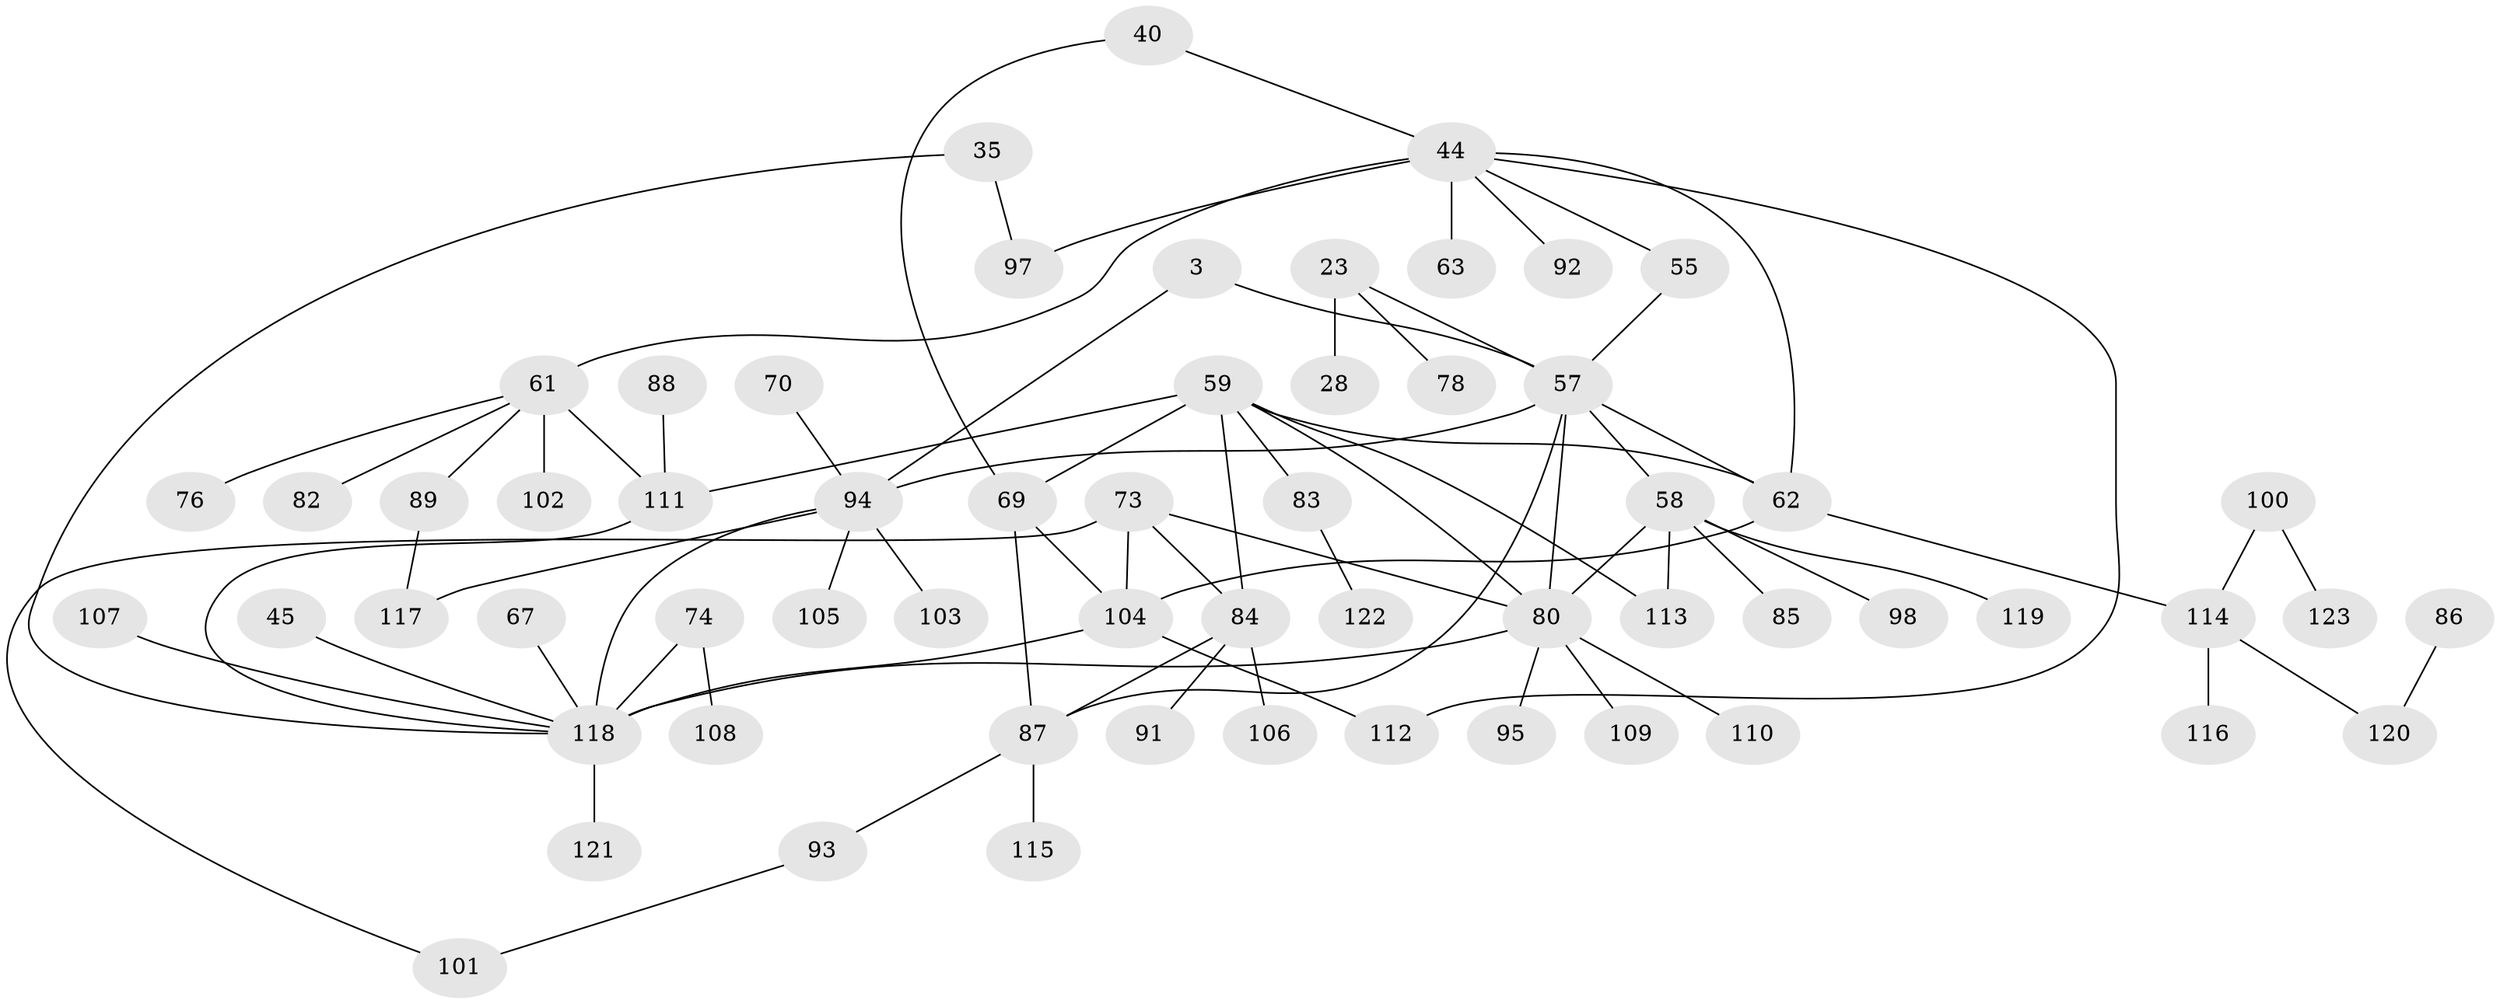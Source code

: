 // original degree distribution, {4: 0.10569105691056911, 7: 0.016260162601626018, 5: 0.08943089430894309, 3: 0.15447154471544716, 2: 0.2926829268292683, 1: 0.3252032520325203, 6: 0.016260162601626018}
// Generated by graph-tools (version 1.1) at 2025/41/03/09/25 04:41:29]
// undirected, 61 vertices, 79 edges
graph export_dot {
graph [start="1"]
  node [color=gray90,style=filled];
  3;
  23 [super="+10"];
  28;
  35;
  40;
  44 [super="+43"];
  45;
  55;
  57 [super="+48+4+49"];
  58 [super="+26"];
  59 [super="+34+51"];
  61;
  62 [super="+6"];
  63;
  67;
  69 [super="+21+31+33"];
  70;
  73 [super="+72"];
  74 [super="+66"];
  76;
  78;
  80 [super="+7+11+68"];
  82;
  83;
  84 [super="+77+47"];
  85;
  86;
  87 [super="+9"];
  88;
  89 [super="+71"];
  91;
  92;
  93 [super="+90"];
  94 [super="+65+64"];
  95;
  97;
  98;
  100;
  101 [super="+54"];
  102;
  103;
  104 [super="+42+60"];
  105;
  106;
  107;
  108;
  109;
  110 [super="+18"];
  111 [super="+81"];
  112;
  113;
  114 [super="+99"];
  115;
  116;
  117;
  118 [super="+17+75"];
  119;
  120 [super="+39"];
  121;
  122;
  123;
  3 -- 57 [weight=2];
  3 -- 94 [weight=3];
  23 -- 28;
  23 -- 78;
  23 -- 57 [weight=2];
  35 -- 97;
  35 -- 118;
  40 -- 44;
  40 -- 69;
  44 -- 63;
  44 -- 97;
  44 -- 112;
  44 -- 61 [weight=2];
  44 -- 55;
  44 -- 62;
  44 -- 92;
  45 -- 118;
  55 -- 57;
  57 -- 87;
  57 -- 62;
  57 -- 80;
  57 -- 58;
  57 -- 94;
  58 -- 98;
  58 -- 113;
  58 -- 80;
  58 -- 85;
  58 -- 119;
  59 -- 113;
  59 -- 62;
  59 -- 80 [weight=2];
  59 -- 83;
  59 -- 84;
  59 -- 69;
  59 -- 111;
  61 -- 76;
  61 -- 82;
  61 -- 102;
  61 -- 111;
  61 -- 89;
  62 -- 104;
  62 -- 114;
  67 -- 118;
  69 -- 87;
  69 -- 104;
  70 -- 94;
  73 -- 104 [weight=2];
  73 -- 80 [weight=2];
  73 -- 101;
  73 -- 84;
  74 -- 108;
  74 -- 118;
  80 -- 109;
  80 -- 118 [weight=2];
  80 -- 95;
  80 -- 110;
  83 -- 122;
  84 -- 91;
  84 -- 106;
  84 -- 87;
  86 -- 120;
  87 -- 115;
  87 -- 93;
  88 -- 111;
  89 -- 117;
  93 -- 101;
  94 -- 103;
  94 -- 105;
  94 -- 117;
  94 -- 118 [weight=2];
  100 -- 123;
  100 -- 114;
  104 -- 112;
  104 -- 118;
  107 -- 118;
  111 -- 118;
  114 -- 116;
  114 -- 120;
  118 -- 121;
}
